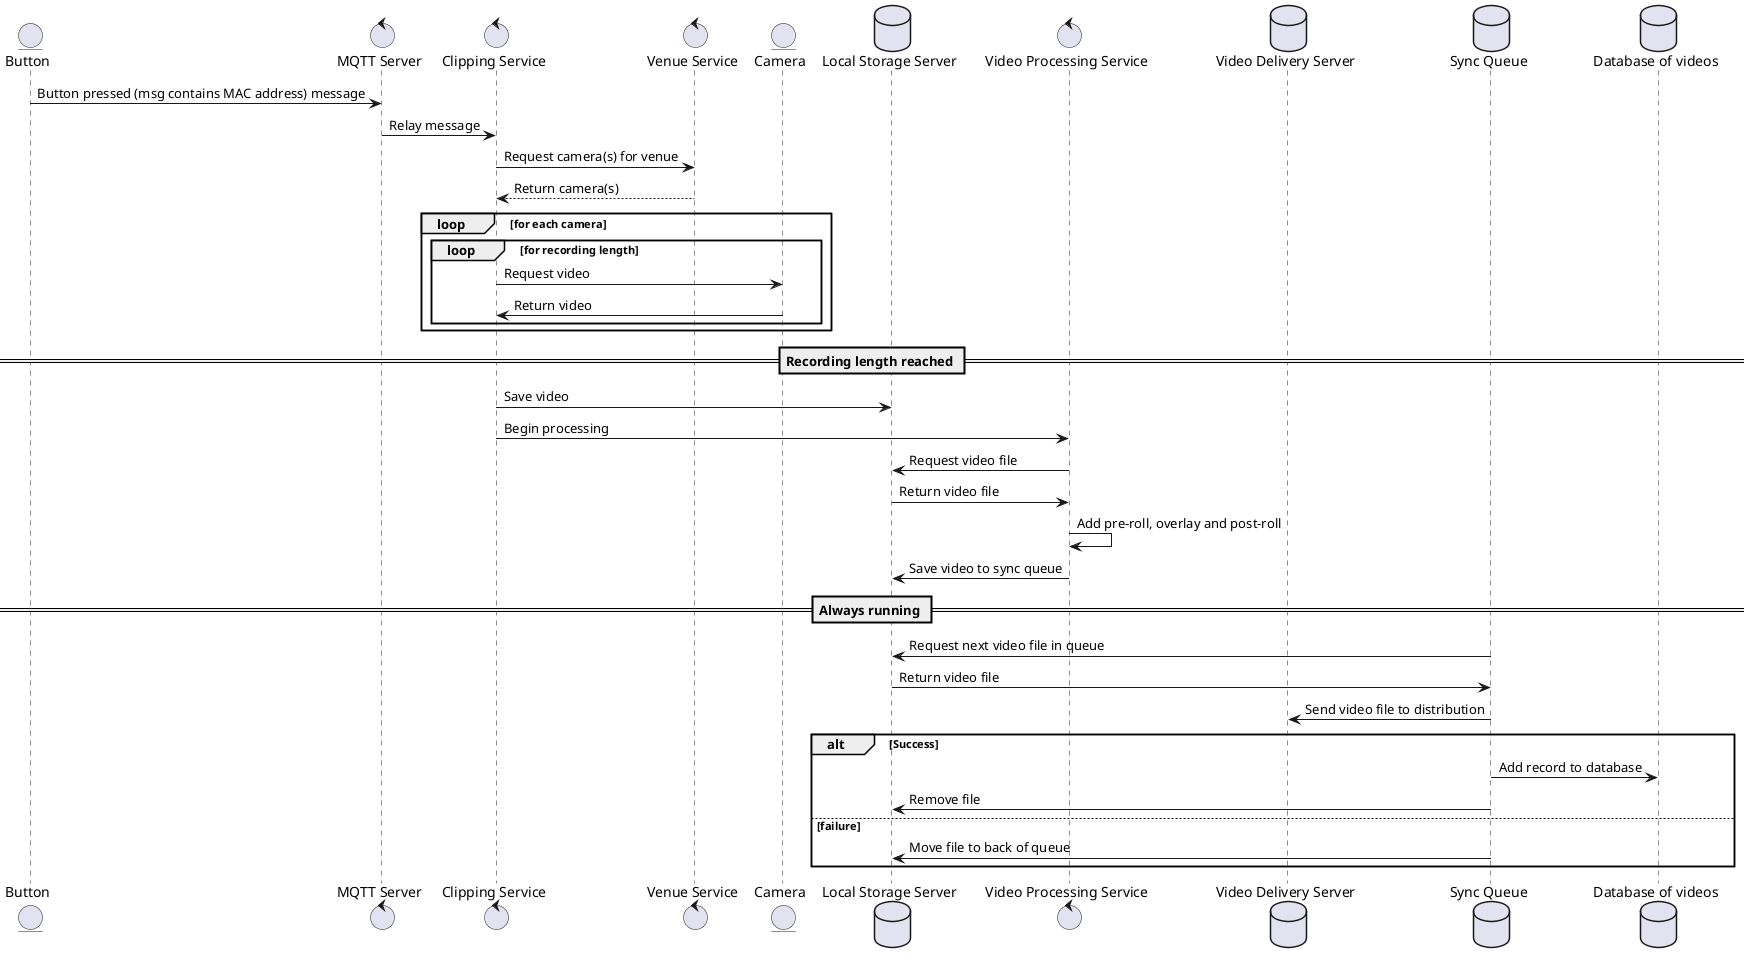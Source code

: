 @startuml

entity "Button" as button
control "MQTT Server" as mqtt
control "Clipping Service" as clipping
control "Venue Service" as venue
entity "Camera" as camera
database "Local Storage Server" as localstorage
control "Video Processing Service" as postprocess
database "Video Delivery Server" as s3
database "Sync Queue" as sync
database "Database of videos" as db

button -> mqtt : Button pressed (msg contains MAC address) message
mqtt -> clipping : Relay message
clipping -> venue : Request camera(s) for venue
venue --> clipping : Return camera(s)
loop for each camera
    loop for recording length
        clipping -> camera: Request video
        camera -> clipping: Return video
    end
end

== Recording length reached ==

clipping -> localstorage: Save video
clipping -> postprocess: Begin processing
postprocess -> localstorage: Request video file
postprocess <- localstorage: Return video file
postprocess -> postprocess: Add pre-roll, overlay and post-roll
postprocess -> localstorage: Save video to sync queue

== Always running ==
sync -> localstorage: Request next video file in queue
localstorage -> sync: Return video file
sync -> s3: Send video file to distribution
alt Success
    sync -> db: Add record to database
    sync -> localstorage: Remove file
else failure
    sync -> localstorage: Move file to back of queue
end

@enduml
